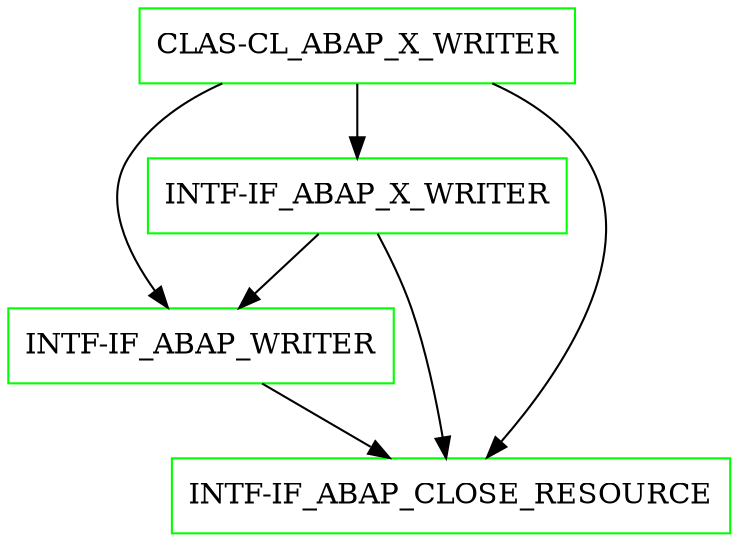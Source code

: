 digraph G {
  "CLAS-CL_ABAP_X_WRITER" [shape=box,color=green];
  "INTF-IF_ABAP_X_WRITER" [shape=box,color=green,URL="./INTF_IF_ABAP_X_WRITER.html"];
  "INTF-IF_ABAP_WRITER" [shape=box,color=green,URL="./INTF_IF_ABAP_WRITER.html"];
  "INTF-IF_ABAP_CLOSE_RESOURCE" [shape=box,color=green,URL="./INTF_IF_ABAP_CLOSE_RESOURCE.html"];
  "CLAS-CL_ABAP_X_WRITER" -> "INTF-IF_ABAP_CLOSE_RESOURCE";
  "CLAS-CL_ABAP_X_WRITER" -> "INTF-IF_ABAP_WRITER";
  "CLAS-CL_ABAP_X_WRITER" -> "INTF-IF_ABAP_X_WRITER";
  "INTF-IF_ABAP_X_WRITER" -> "INTF-IF_ABAP_CLOSE_RESOURCE";
  "INTF-IF_ABAP_X_WRITER" -> "INTF-IF_ABAP_WRITER";
  "INTF-IF_ABAP_WRITER" -> "INTF-IF_ABAP_CLOSE_RESOURCE";
}

